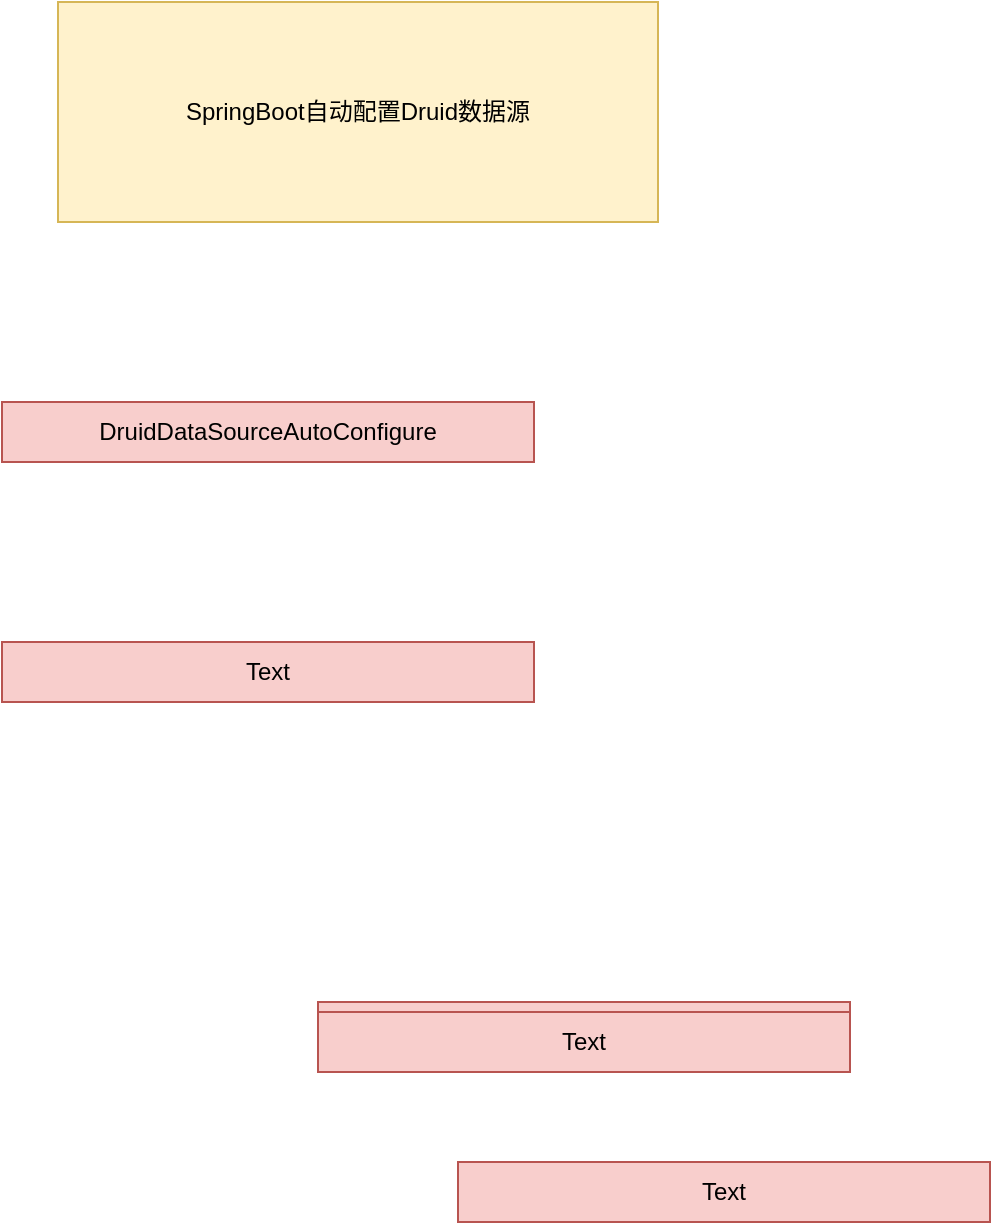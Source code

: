 <mxfile version="17.1.3" type="github">
  <diagram id="SYCsL_mroomPuzhFgq2t" name="第 1 页">
    <mxGraphModel dx="1422" dy="802" grid="1" gridSize="10" guides="1" tooltips="1" connect="1" arrows="1" fold="1" page="1" pageScale="1" pageWidth="827" pageHeight="1169" math="0" shadow="0">
      <root>
        <mxCell id="0" />
        <mxCell id="1" parent="0" />
        <mxCell id="PMfeQQ4bzZob6dWzVVmY-1" value="SpringBoot自动配置Druid数据源" style="text;html=1;strokeColor=#d6b656;fillColor=#fff2cc;align=center;verticalAlign=middle;whiteSpace=wrap;rounded=0;" vertex="1" parent="1">
          <mxGeometry x="340" y="50" width="300" height="110" as="geometry" />
        </mxCell>
        <mxCell id="PMfeQQ4bzZob6dWzVVmY-4" value="DruidDataSourceAutoConfigure" style="text;html=1;strokeColor=#b85450;fillColor=#f8cecc;align=center;verticalAlign=middle;whiteSpace=wrap;rounded=0;" vertex="1" parent="1">
          <mxGeometry x="312" y="250" width="266" height="30" as="geometry" />
        </mxCell>
        <mxCell id="PMfeQQ4bzZob6dWzVVmY-5" value="Text" style="text;html=1;strokeColor=#b85450;fillColor=#f8cecc;align=center;verticalAlign=middle;whiteSpace=wrap;rounded=0;" vertex="1" parent="1">
          <mxGeometry x="312" y="370" width="266" height="30" as="geometry" />
        </mxCell>
        <mxCell id="PMfeQQ4bzZob6dWzVVmY-6" value="Text" style="text;html=1;strokeColor=#b85450;fillColor=#f8cecc;align=center;verticalAlign=middle;whiteSpace=wrap;rounded=0;" vertex="1" parent="1">
          <mxGeometry x="470" y="550" width="266" height="30" as="geometry" />
        </mxCell>
        <mxCell id="PMfeQQ4bzZob6dWzVVmY-7" value="Text" style="text;html=1;strokeColor=#b85450;fillColor=#f8cecc;align=center;verticalAlign=middle;whiteSpace=wrap;rounded=0;" vertex="1" parent="1">
          <mxGeometry x="470" y="555" width="266" height="30" as="geometry" />
        </mxCell>
        <mxCell id="PMfeQQ4bzZob6dWzVVmY-8" value="Text" style="text;html=1;strokeColor=#b85450;fillColor=#f8cecc;align=center;verticalAlign=middle;whiteSpace=wrap;rounded=0;" vertex="1" parent="1">
          <mxGeometry x="540" y="630" width="266" height="30" as="geometry" />
        </mxCell>
      </root>
    </mxGraphModel>
  </diagram>
</mxfile>
